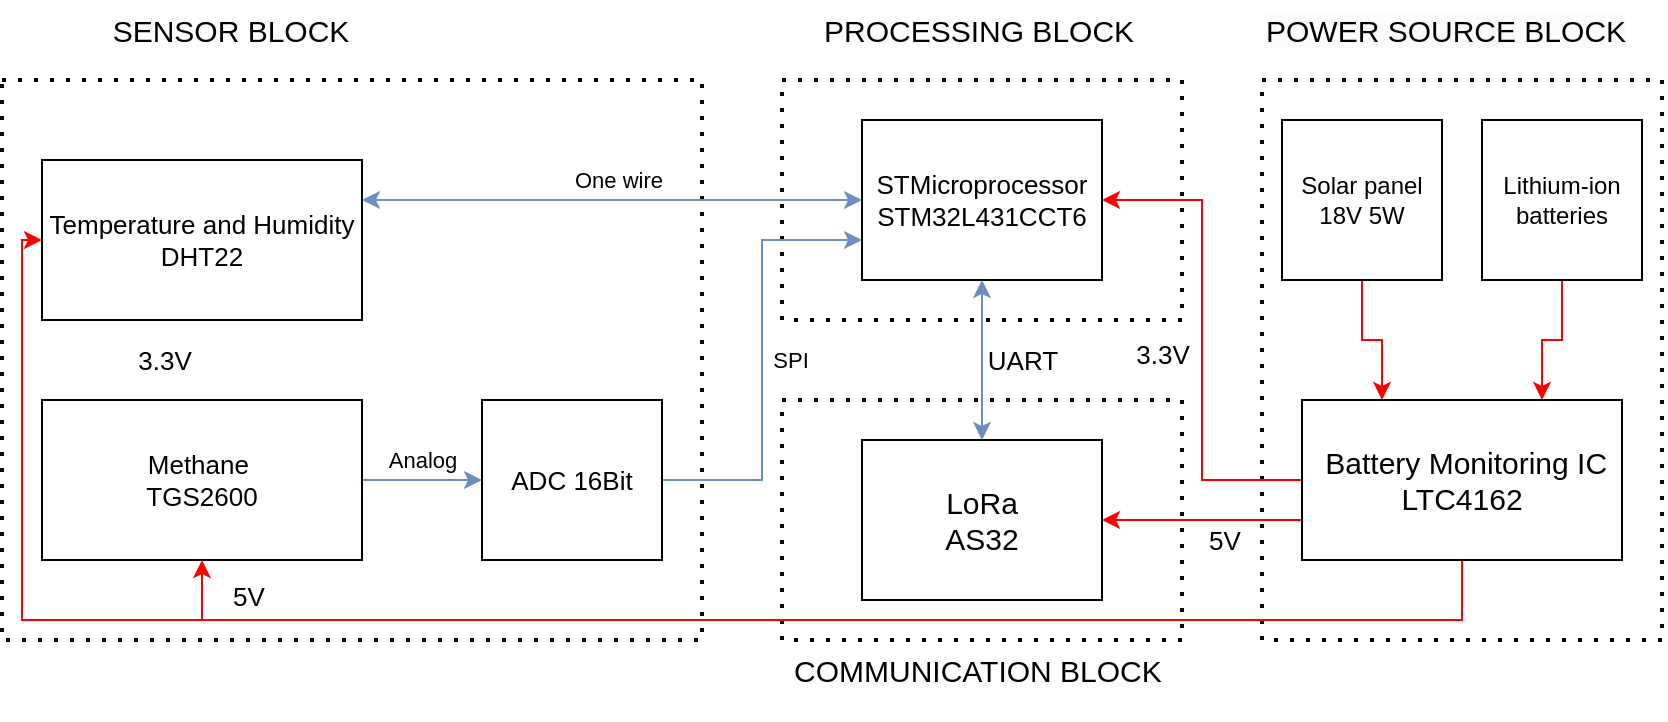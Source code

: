 <mxfile version="24.7.7">
  <diagram name="Trang-1" id="wLLnCH-KNRTzPOLZWYIK">
    <mxGraphModel dx="1695" dy="512" grid="1" gridSize="10" guides="1" tooltips="1" connect="1" arrows="1" fold="1" page="1" pageScale="1" pageWidth="827" pageHeight="1169" math="0" shadow="0">
      <root>
        <mxCell id="0" />
        <mxCell id="1" parent="0" />
        <mxCell id="xp5RyCpLHhrMqk-tIYWW-1" value="" style="edgeStyle=orthogonalEdgeStyle;rounded=0;orthogonalLoop=1;jettySize=auto;html=1;entryX=0.25;entryY=0;entryDx=0;entryDy=0;strokeColor=#FF0000;" edge="1" parent="1" source="xp5RyCpLHhrMqk-tIYWW-2" target="xp5RyCpLHhrMqk-tIYWW-26">
          <mxGeometry relative="1" as="geometry" />
        </mxCell>
        <mxCell id="xp5RyCpLHhrMqk-tIYWW-2" value="&lt;font style=&quot;font-size: 12px;&quot;&gt;Solar panel 18V 5W&lt;/font&gt;" style="rounded=0;whiteSpace=wrap;html=1;" vertex="1" parent="1">
          <mxGeometry x="580" y="190" width="80" height="80" as="geometry" />
        </mxCell>
        <mxCell id="xp5RyCpLHhrMqk-tIYWW-35" value="Analog" style="edgeStyle=orthogonalEdgeStyle;rounded=0;orthogonalLoop=1;jettySize=auto;html=1;entryX=0;entryY=0.5;entryDx=0;entryDy=0;fillColor=#dae8fc;strokeColor=#6c8ebf;" edge="1" parent="1" source="xp5RyCpLHhrMqk-tIYWW-5" target="xp5RyCpLHhrMqk-tIYWW-32">
          <mxGeometry y="10" relative="1" as="geometry">
            <mxPoint x="130" y="310" as="targetPoint" />
            <mxPoint as="offset" />
          </mxGeometry>
        </mxCell>
        <mxCell id="xp5RyCpLHhrMqk-tIYWW-5" value="&lt;font style=&quot;font-size: 13px;&quot;&gt;Methane&amp;nbsp;&lt;/font&gt;&lt;div&gt;&lt;font style=&quot;font-size: 13px;&quot;&gt;TGS2600&lt;/font&gt;&lt;/div&gt;" style="whiteSpace=wrap;html=1;rounded=0;fontSize=11;" vertex="1" parent="1">
          <mxGeometry x="-40" y="330" width="160" height="80" as="geometry" />
        </mxCell>
        <mxCell id="xp5RyCpLHhrMqk-tIYWW-6" value="&lt;font style=&quot;font-size: 13px;&quot;&gt;STMicroprocessor&lt;/font&gt;&lt;div&gt;&lt;font style=&quot;font-size: 13px;&quot;&gt;STM32L431CCT6&lt;/font&gt;&lt;/div&gt;" style="whiteSpace=wrap;html=1;rounded=0;fontSize=11;" vertex="1" parent="1">
          <mxGeometry x="370" y="190" width="120" height="80" as="geometry" />
        </mxCell>
        <mxCell id="xp5RyCpLHhrMqk-tIYWW-7" value="&lt;div&gt;&lt;span style=&quot;font-size: 15px;&quot;&gt;LoRa&lt;/span&gt;&lt;/div&gt;&lt;div&gt;&lt;span style=&quot;font-size: 15px;&quot;&gt;AS32&lt;/span&gt;&lt;/div&gt;" style="whiteSpace=wrap;html=1;rounded=0;" vertex="1" parent="1">
          <mxGeometry x="370" y="350" width="120" height="80" as="geometry" />
        </mxCell>
        <mxCell id="xp5RyCpLHhrMqk-tIYWW-8" value="&lt;font style=&quot;font-size: 13px;&quot;&gt;Temperature and Humidity&lt;/font&gt;&lt;div style=&quot;&quot;&gt;&lt;span style=&quot;font-size: 13px;&quot;&gt;DHT22&lt;/span&gt;&lt;/div&gt;" style="whiteSpace=wrap;html=1;rounded=0;fontSize=11;" vertex="1" parent="1">
          <mxGeometry x="-40" y="210" width="160" height="80" as="geometry" />
        </mxCell>
        <mxCell id="xp5RyCpLHhrMqk-tIYWW-9" value="" style="endArrow=none;dashed=1;html=1;dashPattern=1 3;strokeWidth=2;rounded=0;" edge="1" parent="1">
          <mxGeometry width="50" height="50" relative="1" as="geometry">
            <mxPoint x="-60" y="170" as="sourcePoint" />
            <mxPoint x="-60" y="170" as="targetPoint" />
            <Array as="points">
              <mxPoint x="290" y="170" />
              <mxPoint x="290" y="450" />
              <mxPoint x="-60" y="450" />
            </Array>
          </mxGeometry>
        </mxCell>
        <mxCell id="xp5RyCpLHhrMqk-tIYWW-10" value="&lt;font style=&quot;font-size: 15px;&quot;&gt;SENSOR BLOCK&lt;/font&gt;" style="edgeLabel;html=1;align=center;verticalAlign=middle;resizable=0;points=[];" vertex="1" connectable="0" parent="xp5RyCpLHhrMqk-tIYWW-9">
          <mxGeometry x="-0.844" y="-1" relative="1" as="geometry">
            <mxPoint x="15" y="-26" as="offset" />
          </mxGeometry>
        </mxCell>
        <mxCell id="xp5RyCpLHhrMqk-tIYWW-11" value="&lt;div style=&quot;text-align: center;&quot;&gt;&lt;span style=&quot;background-color: initial; font-size: 15px;&quot;&gt;PROCESSING BLOCK&lt;/span&gt;&lt;/div&gt;" style="text;whiteSpace=wrap;html=1;" vertex="1" parent="1">
          <mxGeometry x="349" y="130" width="181" height="30" as="geometry" />
        </mxCell>
        <mxCell id="xp5RyCpLHhrMqk-tIYWW-12" value="&lt;div style=&quot;text-align: center;&quot;&gt;&lt;span style=&quot;background-color: initial; font-size: 15px;&quot;&gt;COMMUNICATION BLOCK&lt;/span&gt;&lt;/div&gt;" style="text;whiteSpace=wrap;html=1;" vertex="1" parent="1">
          <mxGeometry x="334" y="450" width="211" height="40" as="geometry" />
        </mxCell>
        <mxCell id="xp5RyCpLHhrMqk-tIYWW-13" value="" style="endArrow=none;dashed=1;html=1;dashPattern=1 3;strokeWidth=2;rounded=0;" edge="1" parent="1">
          <mxGeometry width="50" height="50" relative="1" as="geometry">
            <mxPoint x="330" y="170" as="sourcePoint" />
            <mxPoint x="330" y="170" as="targetPoint" />
            <Array as="points">
              <mxPoint x="530" y="170" />
              <mxPoint x="530" y="290" />
              <mxPoint x="330" y="290" />
            </Array>
          </mxGeometry>
        </mxCell>
        <mxCell id="xp5RyCpLHhrMqk-tIYWW-14" value="" style="endArrow=none;dashed=1;html=1;dashPattern=1 3;strokeWidth=2;rounded=0;" edge="1" parent="1">
          <mxGeometry width="50" height="50" relative="1" as="geometry">
            <mxPoint x="330" y="330" as="sourcePoint" />
            <mxPoint x="330" y="330" as="targetPoint" />
            <Array as="points">
              <mxPoint x="530" y="330" />
              <mxPoint x="530" y="450" />
              <mxPoint x="330" y="450" />
            </Array>
          </mxGeometry>
        </mxCell>
        <mxCell id="xp5RyCpLHhrMqk-tIYWW-15" value="" style="endArrow=none;dashed=1;html=1;dashPattern=1 3;strokeWidth=2;rounded=0;" edge="1" parent="1">
          <mxGeometry width="50" height="50" relative="1" as="geometry">
            <mxPoint x="570" y="170" as="sourcePoint" />
            <mxPoint x="570" y="170" as="targetPoint" />
            <Array as="points">
              <mxPoint x="770" y="170" />
              <mxPoint x="770" y="450" />
              <mxPoint x="570" y="450" />
            </Array>
          </mxGeometry>
        </mxCell>
        <mxCell id="xp5RyCpLHhrMqk-tIYWW-16" value="&lt;span style=&quot;color: rgb(0, 0, 0); font-family: Helvetica; font-size: 15px; font-style: normal; font-variant-ligatures: normal; font-variant-caps: normal; font-weight: 400; letter-spacing: normal; orphans: 2; text-align: center; text-indent: 0px; text-transform: none; widows: 2; word-spacing: 0px; -webkit-text-stroke-width: 0px; white-space: normal; background-color: rgb(251, 251, 251); text-decoration-thickness: initial; text-decoration-style: initial; text-decoration-color: initial; display: inline !important; float: none;&quot;&gt;POWER SOURCE BLOCK&lt;/span&gt;" style="text;whiteSpace=wrap;html=1;" vertex="1" parent="1">
          <mxGeometry x="570" y="130" width="190" height="40" as="geometry" />
        </mxCell>
        <mxCell id="xp5RyCpLHhrMqk-tIYWW-17" value="" style="edgeStyle=orthogonalEdgeStyle;rounded=0;orthogonalLoop=1;jettySize=auto;html=1;entryX=0.75;entryY=0;entryDx=0;entryDy=0;strokeColor=#FF0000;" edge="1" parent="1" source="xp5RyCpLHhrMqk-tIYWW-18" target="xp5RyCpLHhrMqk-tIYWW-26">
          <mxGeometry relative="1" as="geometry" />
        </mxCell>
        <mxCell id="xp5RyCpLHhrMqk-tIYWW-18" value="Lithium-ion batteries" style="rounded=0;whiteSpace=wrap;html=1;" vertex="1" parent="1">
          <mxGeometry x="680" y="190" width="80" height="80" as="geometry" />
        </mxCell>
        <mxCell id="xp5RyCpLHhrMqk-tIYWW-19" value="" style="edgeStyle=orthogonalEdgeStyle;rounded=0;orthogonalLoop=1;jettySize=auto;html=1;exitX=0;exitY=0.75;exitDx=0;exitDy=0;strokeColor=#FF0000;" edge="1" parent="1" source="xp5RyCpLHhrMqk-tIYWW-26" target="xp5RyCpLHhrMqk-tIYWW-7">
          <mxGeometry relative="1" as="geometry" />
        </mxCell>
        <mxCell id="xp5RyCpLHhrMqk-tIYWW-20" value="5V" style="edgeLabel;html=1;align=center;verticalAlign=middle;resizable=0;points=[];fontSize=13;" vertex="1" connectable="0" parent="xp5RyCpLHhrMqk-tIYWW-19">
          <mxGeometry x="-0.367" y="-2" relative="1" as="geometry">
            <mxPoint x="-8" y="12" as="offset" />
          </mxGeometry>
        </mxCell>
        <mxCell id="xp5RyCpLHhrMqk-tIYWW-21" style="edgeStyle=orthogonalEdgeStyle;rounded=0;orthogonalLoop=1;jettySize=auto;html=1;entryX=1;entryY=0.5;entryDx=0;entryDy=0;strokeColor=#FF0000;" edge="1" parent="1" source="xp5RyCpLHhrMqk-tIYWW-26" target="xp5RyCpLHhrMqk-tIYWW-6">
          <mxGeometry relative="1" as="geometry" />
        </mxCell>
        <mxCell id="xp5RyCpLHhrMqk-tIYWW-22" value="3.3V" style="edgeLabel;html=1;align=center;verticalAlign=middle;resizable=0;points=[];fontSize=13;" vertex="1" connectable="0" parent="xp5RyCpLHhrMqk-tIYWW-21">
          <mxGeometry x="-0.053" y="-1" relative="1" as="geometry">
            <mxPoint x="-21" as="offset" />
          </mxGeometry>
        </mxCell>
        <mxCell id="xp5RyCpLHhrMqk-tIYWW-23" style="edgeStyle=orthogonalEdgeStyle;rounded=0;orthogonalLoop=1;jettySize=auto;html=1;entryX=0.5;entryY=1;entryDx=0;entryDy=0;strokeColor=#FF0000;" edge="1" parent="1" source="xp5RyCpLHhrMqk-tIYWW-26" target="xp5RyCpLHhrMqk-tIYWW-5">
          <mxGeometry relative="1" as="geometry">
            <Array as="points">
              <mxPoint x="670" y="440" />
              <mxPoint x="40" y="440" />
            </Array>
          </mxGeometry>
        </mxCell>
        <mxCell id="xp5RyCpLHhrMqk-tIYWW-24" value="&lt;font style=&quot;font-size: 13px;&quot;&gt;3.3V&lt;/font&gt;" style="edgeLabel;html=1;align=center;verticalAlign=middle;resizable=0;points=[];" vertex="1" connectable="0" parent="xp5RyCpLHhrMqk-tIYWW-23">
          <mxGeometry x="-0.452" y="-2" relative="1" as="geometry">
            <mxPoint x="-490" y="-128" as="offset" />
          </mxGeometry>
        </mxCell>
        <mxCell id="xp5RyCpLHhrMqk-tIYWW-25" style="edgeStyle=orthogonalEdgeStyle;rounded=0;orthogonalLoop=1;jettySize=auto;html=1;entryX=0;entryY=0.5;entryDx=0;entryDy=0;strokeColor=#FF0000;" edge="1" parent="1" source="xp5RyCpLHhrMqk-tIYWW-26" target="xp5RyCpLHhrMqk-tIYWW-8">
          <mxGeometry relative="1" as="geometry">
            <Array as="points">
              <mxPoint x="670" y="440" />
              <mxPoint x="-50" y="440" />
              <mxPoint x="-50" y="250" />
            </Array>
          </mxGeometry>
        </mxCell>
        <mxCell id="xp5RyCpLHhrMqk-tIYWW-26" value="&lt;span style=&quot;font-size: 15px;&quot;&gt;&amp;nbsp;Battery Monitoring IC LTC4162&lt;/span&gt;" style="whiteSpace=wrap;html=1;rounded=0;" vertex="1" parent="1">
          <mxGeometry x="590" y="330" width="160" height="80" as="geometry" />
        </mxCell>
        <mxCell id="xp5RyCpLHhrMqk-tIYWW-27" value="" style="endArrow=classic;startArrow=classic;html=1;rounded=0;entryX=0.5;entryY=1;entryDx=0;entryDy=0;exitX=0.5;exitY=0;exitDx=0;exitDy=0;fillColor=#dae8fc;strokeColor=#6c8ebf;" edge="1" parent="1" source="xp5RyCpLHhrMqk-tIYWW-7" target="xp5RyCpLHhrMqk-tIYWW-6">
          <mxGeometry width="50" height="50" relative="1" as="geometry">
            <mxPoint x="400" y="350" as="sourcePoint" />
            <mxPoint x="450" y="300" as="targetPoint" />
          </mxGeometry>
        </mxCell>
        <mxCell id="xp5RyCpLHhrMqk-tIYWW-28" value="&lt;font style=&quot;font-size: 13px;&quot;&gt;UART&lt;/font&gt;" style="edgeLabel;html=1;align=center;verticalAlign=middle;resizable=0;points=[];" vertex="1" connectable="0" parent="xp5RyCpLHhrMqk-tIYWW-27">
          <mxGeometry x="0.17" relative="1" as="geometry">
            <mxPoint x="20" y="7" as="offset" />
          </mxGeometry>
        </mxCell>
        <mxCell id="xp5RyCpLHhrMqk-tIYWW-29" value="" style="endArrow=classic;startArrow=classic;html=1;rounded=0;entryX=0;entryY=0.5;entryDx=0;entryDy=0;exitX=1;exitY=0.25;exitDx=0;exitDy=0;fillColor=#dae8fc;strokeColor=#6c8ebf;" edge="1" parent="1" source="xp5RyCpLHhrMqk-tIYWW-8" target="xp5RyCpLHhrMqk-tIYWW-6">
          <mxGeometry width="50" height="50" relative="1" as="geometry">
            <mxPoint x="440" y="360" as="sourcePoint" />
            <mxPoint x="440" y="280" as="targetPoint" />
            <Array as="points">
              <mxPoint x="320" y="230" />
            </Array>
          </mxGeometry>
        </mxCell>
        <mxCell id="xp5RyCpLHhrMqk-tIYWW-30" value="One wire" style="edgeLabel;html=1;align=center;verticalAlign=middle;resizable=0;points=[];" vertex="1" connectable="0" parent="xp5RyCpLHhrMqk-tIYWW-29">
          <mxGeometry x="0.17" relative="1" as="geometry">
            <mxPoint x="-19" y="-10" as="offset" />
          </mxGeometry>
        </mxCell>
        <mxCell id="xp5RyCpLHhrMqk-tIYWW-31" value="&lt;font style=&quot;font-size: 13px;&quot;&gt;5V&lt;/font&gt;" style="edgeLabel;html=1;align=center;verticalAlign=middle;resizable=0;points=[];" vertex="1" connectable="0" parent="1">
          <mxGeometry x="-20" y="310" as="geometry">
            <mxPoint x="83" y="118" as="offset" />
          </mxGeometry>
        </mxCell>
        <mxCell id="xp5RyCpLHhrMqk-tIYWW-41" style="edgeStyle=orthogonalEdgeStyle;rounded=0;orthogonalLoop=1;jettySize=auto;html=1;entryX=0;entryY=0.75;entryDx=0;entryDy=0;fillColor=#dae8fc;strokeColor=#6c8ebf;" edge="1" parent="1" source="xp5RyCpLHhrMqk-tIYWW-32" target="xp5RyCpLHhrMqk-tIYWW-6">
          <mxGeometry relative="1" as="geometry" />
        </mxCell>
        <mxCell id="xp5RyCpLHhrMqk-tIYWW-42" value="SPI" style="edgeLabel;html=1;align=center;verticalAlign=middle;resizable=0;points=[];" vertex="1" connectable="0" parent="xp5RyCpLHhrMqk-tIYWW-41">
          <mxGeometry x="-0.095" y="1" relative="1" as="geometry">
            <mxPoint x="15" y="-11" as="offset" />
          </mxGeometry>
        </mxCell>
        <mxCell id="xp5RyCpLHhrMqk-tIYWW-32" value="&lt;div&gt;&lt;font style=&quot;font-size: 13px;&quot;&gt;ADC 16Bit&lt;/font&gt;&lt;/div&gt;" style="whiteSpace=wrap;html=1;rounded=0;fontSize=11;" vertex="1" parent="1">
          <mxGeometry x="180" y="330" width="90" height="80" as="geometry" />
        </mxCell>
      </root>
    </mxGraphModel>
  </diagram>
</mxfile>
